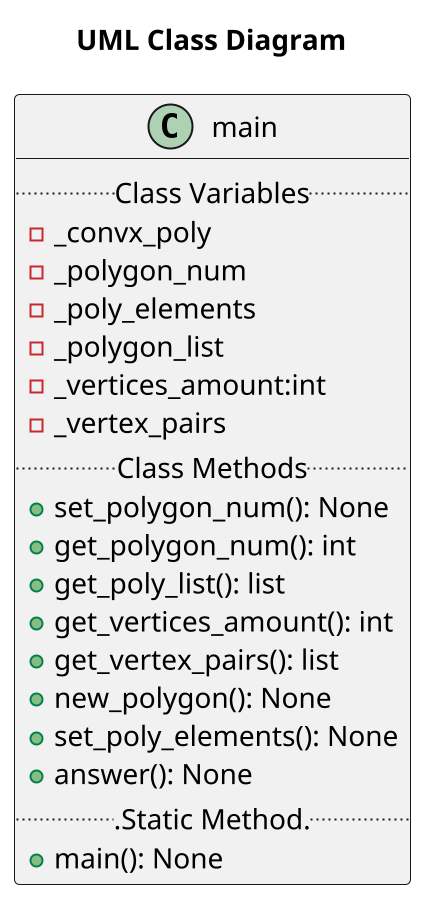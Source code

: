 @startuml Main
scale 2
title "UML Class Diagram"
class main{
    ..Class Variables..
    -_convx_poly
    -_polygon_num
    -_poly_elements
    -_polygon_list
    -_vertices_amount:int
    -_vertex_pairs
    ..Class Methods..
    +set_polygon_num(): None
    +get_polygon_num(): int
    +get_poly_list(): list
    +get_vertices_amount(): int
    +get_vertex_pairs(): list
    +new_polygon(): None
    +set_poly_elements(): None
    +answer(): None
...Static Method...
    +main(): None
}
@enduml
